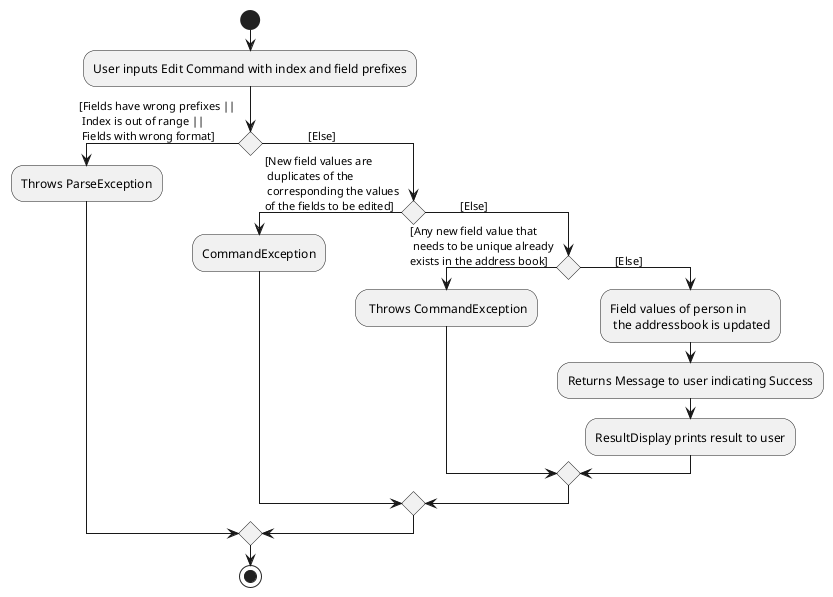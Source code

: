 @startuml
'https://plantuml.com/activity-diagram-beta

start
:User inputs Edit Command with index and field prefixes;

if () then ([Fields have wrong prefixes || \n Index is out of range || \n Fields with wrong format])
    :Throws ParseException;
    else (                [Else])

    if () then ([New field values are \n duplicates of the \n corresponding the values \nof the fields to be edited])
        :CommandException;

    else (            [Else])

    if () then ([Any new field value that \n needs to be unique already \nexists in the address book])
    : Throws CommandException;
    else (            [Else])
        :Field values of person in \n the addressbook is updated;
        :Returns Message to user indicating Success;
        :ResultDisplay prints result to user;
        endif
   endif
endif
stop
@enduml
